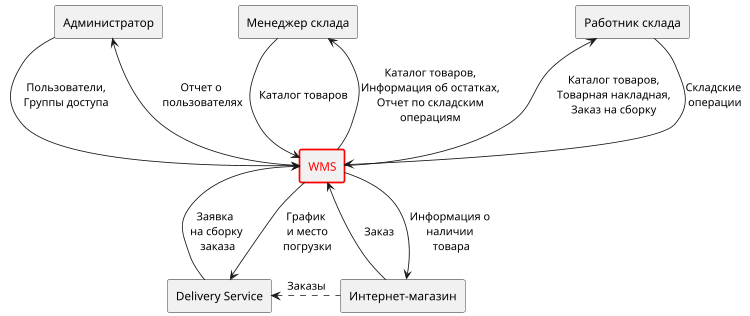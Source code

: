 @startuml
scale 750 width
skinparam componentStyle rectangle
skinparam BackgroundColor transparent

[WMS] as WMS #line:red;line.bold;text:red

[Работник склада] as Employeer
[Администратор] as Admin
[Менеджер склада] as Mgr
[Интернет-магазин] as IShop
[Delivery Service] as Delivery 

WMS -up-> Employeer : Каталог товаров,\nТоварная накладная,\nЗаказ на сборку
Employeer -down-> WMS  : Складские \nоперации 

Mgr -down-> WMS : Каталог товаров
WMS -up-> Mgr : Каталог товаров,\nИнформация об остатках,\nОтчет по складским\nоперациям

Admin -down-> WMS : Пользователи,\nГруппы доступа
WMS -up-> Admin  : Отчет о \nпользователях

Delivery  -up-> WMS : Заявка \nна сборку\n заказа
WMS -down-> Delivery  : График\n и место\n погрузки

IShop -up-> WMS : Заказ
WMS -down-> IShop : Информация о \nналичии \nтовара

IShop -.-left-> Delivery : Заказы
@enduml
